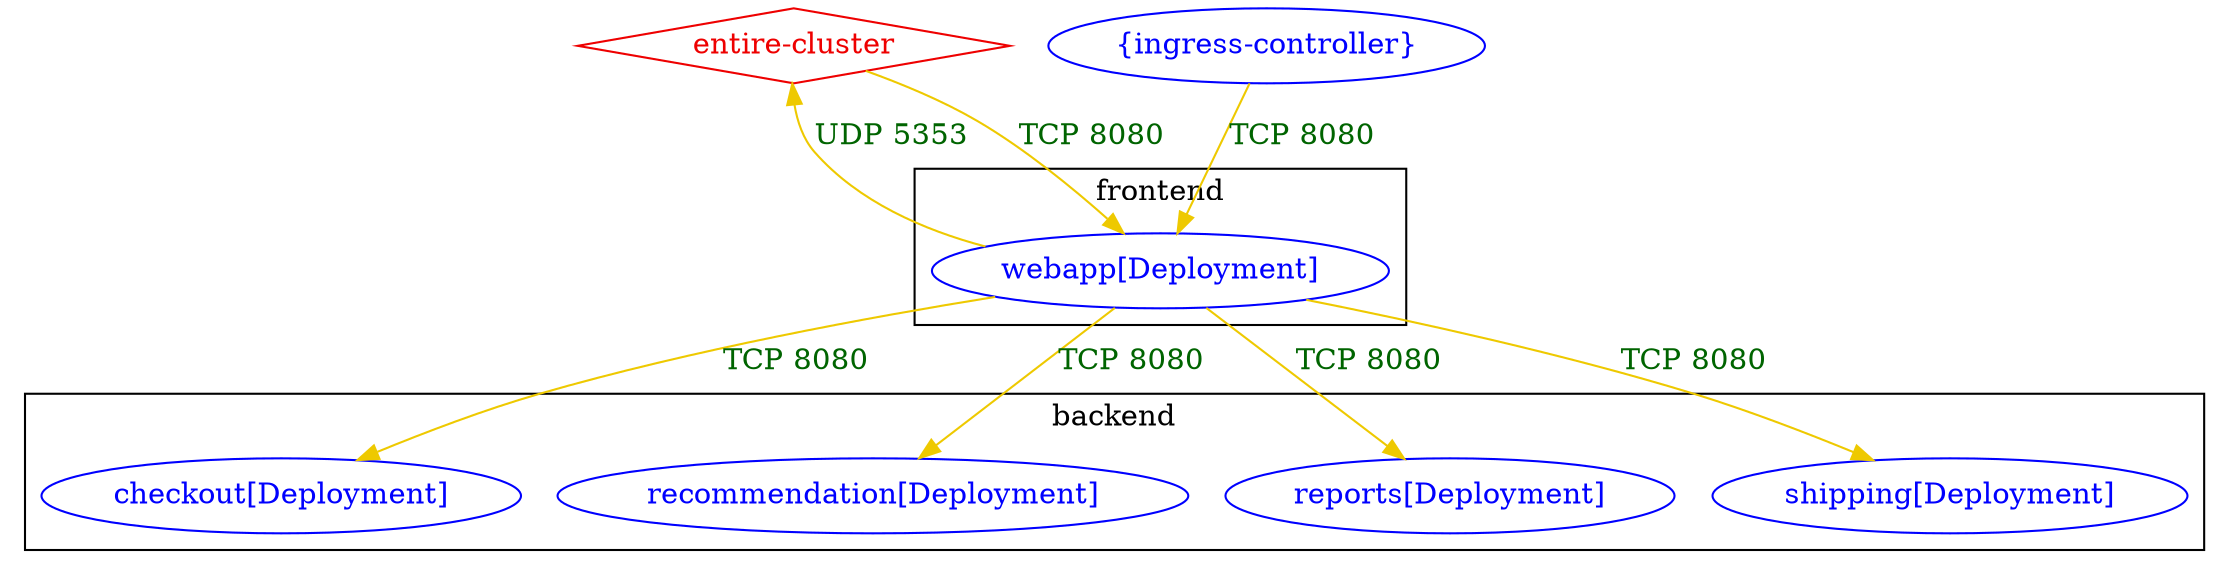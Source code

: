 digraph {
	subgraph "cluster_backend" {
		color="black"
		fontcolor="black"
		"backend/checkout[Deployment]" [label="checkout[Deployment]" color="blue" fontcolor="blue"]
		"backend/recommendation[Deployment]" [label="recommendation[Deployment]" color="blue" fontcolor="blue"]
		"backend/reports[Deployment]" [label="reports[Deployment]" color="blue" fontcolor="blue"]
		"backend/shipping[Deployment]" [label="shipping[Deployment]" color="blue" fontcolor="blue"]
		label="backend"
	}
	subgraph "cluster_frontend" {
		color="black"
		fontcolor="black"
		"frontend/webapp[Deployment]" [label="webapp[Deployment]" color="blue" fontcolor="blue"]
		label="frontend"
	}
	"entire-cluster" [label="entire-cluster" color="red2" fontcolor="red2" shape=diamond]
	"{ingress-controller}" [label="{ingress-controller}" color="blue" fontcolor="blue"]
	"entire-cluster" -> "frontend/webapp[Deployment]" [label="TCP 8080" color="gold2" fontcolor="darkgreen" weight=1]
	"frontend/webapp[Deployment]" -> "backend/checkout[Deployment]" [label="TCP 8080" color="gold2" fontcolor="darkgreen"]
	"frontend/webapp[Deployment]" -> "backend/recommendation[Deployment]" [label="TCP 8080" color="gold2" fontcolor="darkgreen"]
	"frontend/webapp[Deployment]" -> "backend/reports[Deployment]" [label="TCP 8080" color="gold2" fontcolor="darkgreen"]
	"frontend/webapp[Deployment]" -> "backend/shipping[Deployment]" [label="TCP 8080" color="gold2" fontcolor="darkgreen"]
	"frontend/webapp[Deployment]" -> "entire-cluster" [label="UDP 5353" color="gold2" fontcolor="darkgreen" weight=0.5]
	"{ingress-controller}" -> "frontend/webapp[Deployment]" [label="TCP 8080" color="gold2" fontcolor="darkgreen"]
}